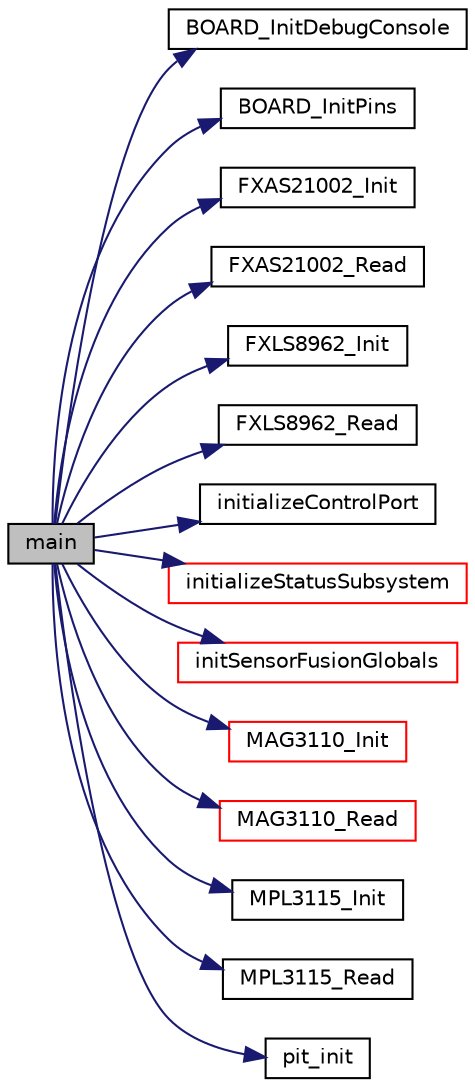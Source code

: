 digraph "main"
{
  edge [fontname="Helvetica",fontsize="10",labelfontname="Helvetica",labelfontsize="10"];
  node [fontname="Helvetica",fontsize="10",shape=record];
  rankdir="LR";
  Node0 [label="main",height=0.2,width=0.4,color="black", fillcolor="grey75", style="filled", fontcolor="black"];
  Node0 -> Node1 [color="midnightblue",fontsize="10",style="solid",fontname="Helvetica"];
  Node1 [label="BOARD_InitDebugConsole",height=0.2,width=0.4,color="black", fillcolor="white", style="filled",URL="$frdm-k64f_2board_8c.html#a4c84ccb952cb083367d7040cf9de3db8"];
  Node0 -> Node2 [color="midnightblue",fontsize="10",style="solid",fontname="Helvetica"];
  Node2 [label="BOARD_InitPins",height=0.2,width=0.4,color="black", fillcolor="white", style="filled",URL="$group__pin__mux.html#ga2c9fe54b6b84723fbaa590a6f4576966",tooltip="Configures pin routing and optionally pin electrical features. "];
  Node0 -> Node3 [color="midnightblue",fontsize="10",style="solid",fontname="Helvetica"];
  Node3 [label="FXAS21002_Init",height=0.2,width=0.4,color="black", fillcolor="white", style="filled",URL="$drivers_8h.html#a81c5b987e709b3991bc7c1bc1e659c1f"];
  Node0 -> Node4 [color="midnightblue",fontsize="10",style="solid",fontname="Helvetica"];
  Node4 [label="FXAS21002_Read",height=0.2,width=0.4,color="black", fillcolor="white", style="filled",URL="$drivers_8h.html#a1e2a1a192ed7f150fc24fc11df8d4c1e"];
  Node0 -> Node5 [color="midnightblue",fontsize="10",style="solid",fontname="Helvetica"];
  Node5 [label="FXLS8962_Init",height=0.2,width=0.4,color="black", fillcolor="white", style="filled",URL="$drivers_8h.html#aaa91d9099dbad0946e4fd169cce17471"];
  Node0 -> Node6 [color="midnightblue",fontsize="10",style="solid",fontname="Helvetica"];
  Node6 [label="FXLS8962_Read",height=0.2,width=0.4,color="black", fillcolor="white", style="filled",URL="$drivers_8h.html#ad1f818d50cb7b4c05ac4b39a7c6064ee"];
  Node0 -> Node7 [color="midnightblue",fontsize="10",style="solid",fontname="Helvetica"];
  Node7 [label="initializeControlPort",height=0.2,width=0.4,color="black", fillcolor="white", style="filled",URL="$control_8c.html#a67029acf1be9712c5d30c625132ad958",tooltip="Initialize the control subsystem and all related hardware. "];
  Node0 -> Node8 [color="midnightblue",fontsize="10",style="solid",fontname="Helvetica"];
  Node8 [label="initializeStatusSubsystem",height=0.2,width=0.4,color="red", fillcolor="white", style="filled",URL="$status_8c.html#a01619741119cf3432f8cfff23334c793"];
  Node0 -> Node15 [color="midnightblue",fontsize="10",style="solid",fontname="Helvetica"];
  Node15 [label="initSensorFusionGlobals",height=0.2,width=0.4,color="red", fillcolor="white", style="filled",URL="$sensor__fusion_8c.html#a43b44018042fabb5179c2e62277cc942",tooltip="utility function to insert default values in the top level structure "];
  Node0 -> Node106 [color="midnightblue",fontsize="10",style="solid",fontname="Helvetica"];
  Node106 [label="MAG3110_Init",height=0.2,width=0.4,color="red", fillcolor="white", style="filled",URL="$driver___m_a_g3110_8c.html#a20b118514f14ce008825433f72527ecd"];
  Node0 -> Node111 [color="midnightblue",fontsize="10",style="solid",fontname="Helvetica"];
  Node111 [label="MAG3110_Read",height=0.2,width=0.4,color="red", fillcolor="white", style="filled",URL="$driver___m_a_g3110_8c.html#a2592117f3e2fed5f61ff029cb18fa556"];
  Node0 -> Node115 [color="midnightblue",fontsize="10",style="solid",fontname="Helvetica"];
  Node115 [label="MPL3115_Init",height=0.2,width=0.4,color="black", fillcolor="white", style="filled",URL="$drivers_8h.html#af48197046b6d2f232932bf5ac61c4534"];
  Node0 -> Node116 [color="midnightblue",fontsize="10",style="solid",fontname="Helvetica"];
  Node116 [label="MPL3115_Read",height=0.2,width=0.4,color="black", fillcolor="white", style="filled",URL="$drivers_8h.html#a54f6d4249d7a6d3484b35f7c98970425"];
  Node0 -> Node117 [color="midnightblue",fontsize="10",style="solid",fontname="Helvetica"];
  Node117 [label="pit_init",height=0.2,width=0.4,color="black", fillcolor="white", style="filled",URL="$driver__ctimer_8c.html#aa9242caadd99e8ac4fdce86681b61740"];
}
